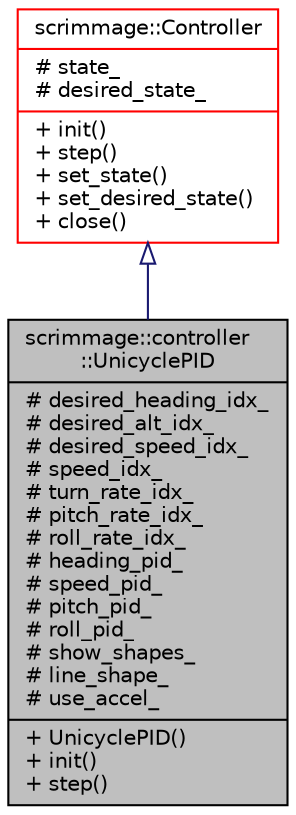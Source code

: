 digraph "scrimmage::controller::UnicyclePID"
{
 // LATEX_PDF_SIZE
  edge [fontname="Helvetica",fontsize="10",labelfontname="Helvetica",labelfontsize="10"];
  node [fontname="Helvetica",fontsize="10",shape=record];
  Node1 [label="{scrimmage::controller\l::UnicyclePID\n|# desired_heading_idx_\l# desired_alt_idx_\l# desired_speed_idx_\l# speed_idx_\l# turn_rate_idx_\l# pitch_rate_idx_\l# roll_rate_idx_\l# heading_pid_\l# speed_pid_\l# pitch_pid_\l# roll_pid_\l# show_shapes_\l# line_shape_\l# use_accel_\l|+ UnicyclePID()\l+ init()\l+ step()\l}",height=0.2,width=0.4,color="black", fillcolor="grey75", style="filled", fontcolor="black",tooltip=" "];
  Node2 -> Node1 [dir="back",color="midnightblue",fontsize="10",style="solid",arrowtail="onormal",fontname="Helvetica"];
  Node2 [label="{scrimmage::Controller\n|# state_\l# desired_state_\l|+ init()\l+ step()\l+ set_state()\l+ set_desired_state()\l+ close()\l}",height=0.2,width=0.4,color="red", fillcolor="white", style="filled",URL="$classscrimmage_1_1Controller.html",tooltip=" "];
}
